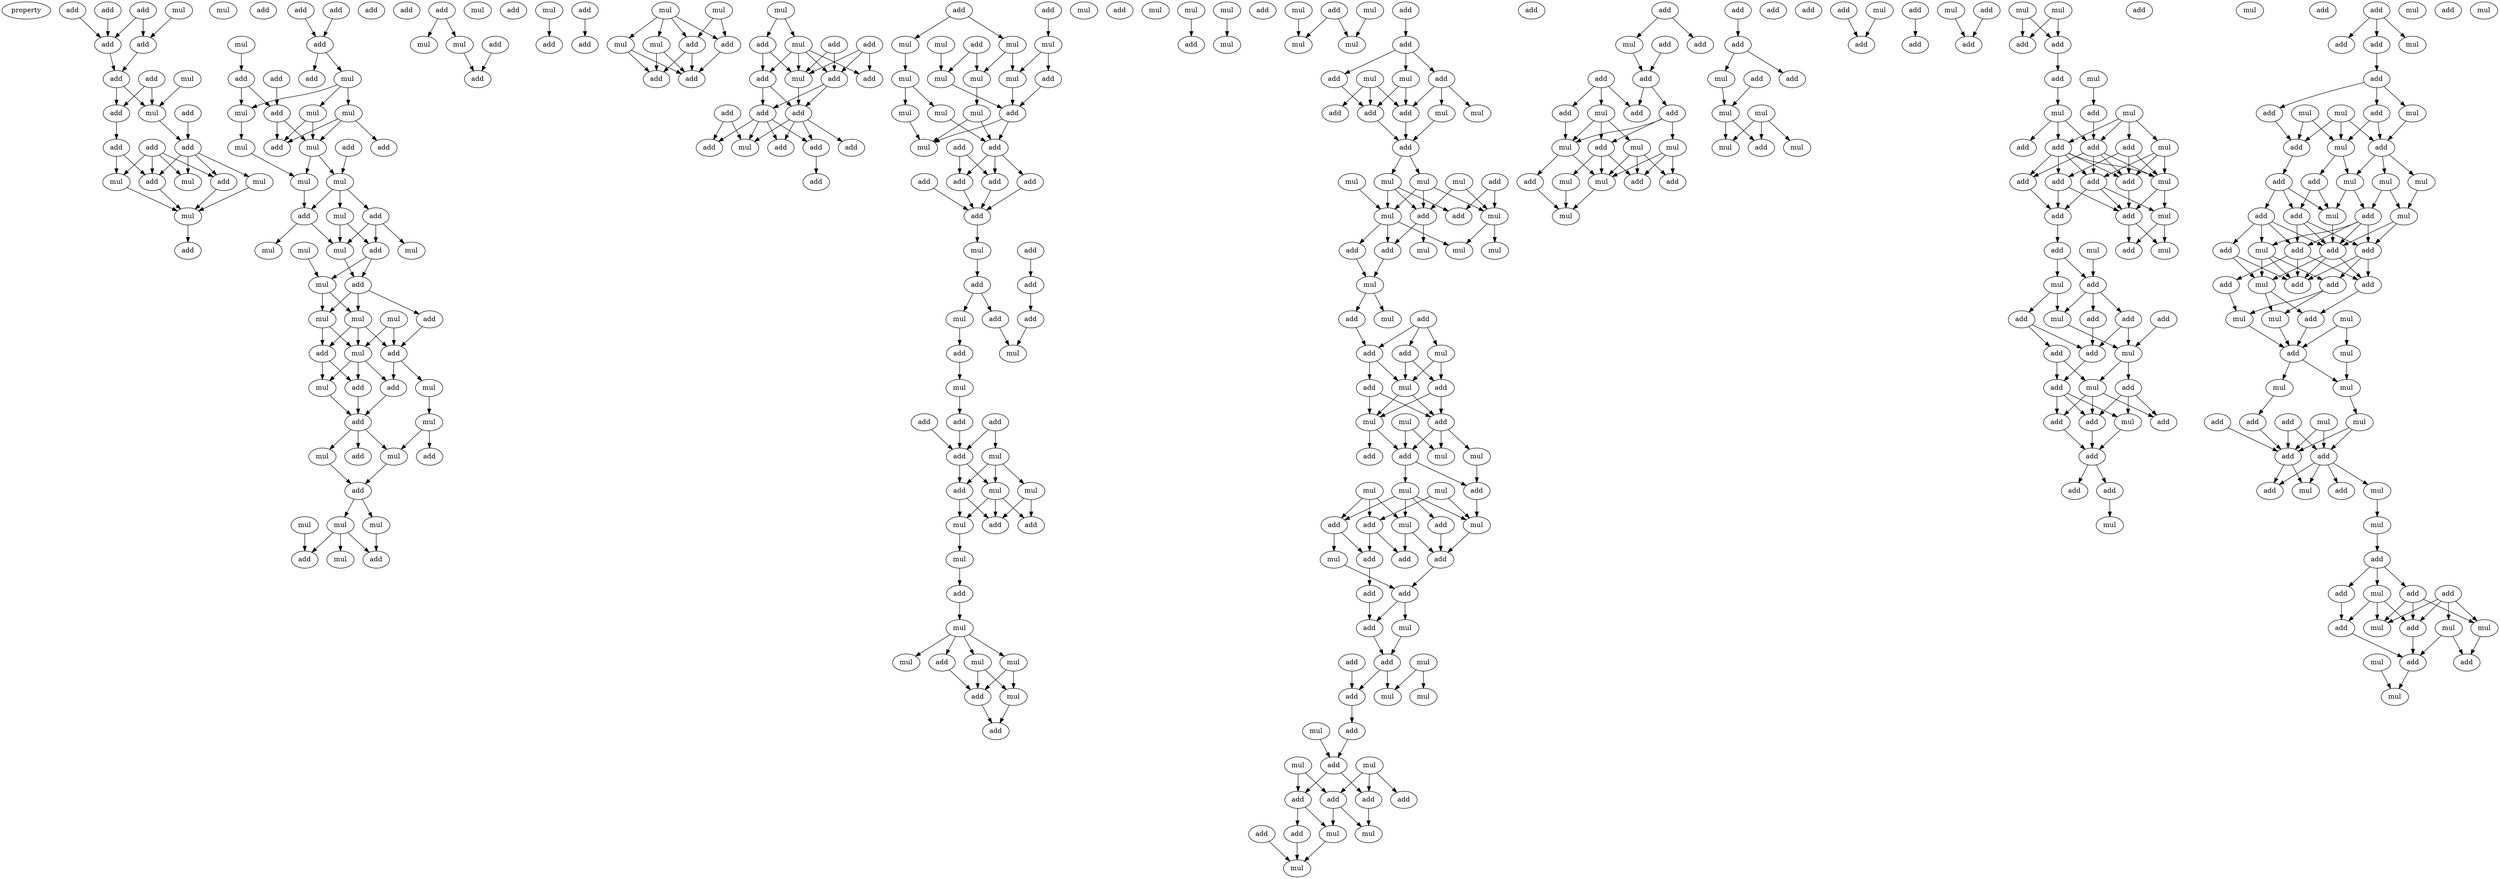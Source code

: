 digraph {
    node [fontcolor=black]
    property [mul=2,lf=1.3]
    0 [ label = add ];
    1 [ label = mul ];
    2 [ label = add ];
    3 [ label = add ];
    4 [ label = add ];
    5 [ label = add ];
    6 [ label = add ];
    7 [ label = add ];
    8 [ label = mul ];
    9 [ label = mul ];
    10 [ label = mul ];
    11 [ label = add ];
    12 [ label = add ];
    13 [ label = add ];
    14 [ label = add ];
    15 [ label = add ];
    16 [ label = add ];
    17 [ label = mul ];
    18 [ label = mul ];
    19 [ label = mul ];
    20 [ label = add ];
    21 [ label = mul ];
    22 [ label = add ];
    23 [ label = add ];
    24 [ label = add ];
    25 [ label = add ];
    26 [ label = mul ];
    27 [ label = add ];
    28 [ label = add ];
    29 [ label = add ];
    30 [ label = mul ];
    31 [ label = add ];
    32 [ label = mul ];
    33 [ label = add ];
    34 [ label = mul ];
    35 [ label = mul ];
    36 [ label = add ];
    37 [ label = mul ];
    38 [ label = add ];
    39 [ label = mul ];
    40 [ label = add ];
    41 [ label = mul ];
    42 [ label = mul ];
    43 [ label = mul ];
    44 [ label = add ];
    45 [ label = add ];
    46 [ label = mul ];
    47 [ label = mul ];
    48 [ label = mul ];
    49 [ label = mul ];
    50 [ label = add ];
    51 [ label = add ];
    52 [ label = mul ];
    53 [ label = mul ];
    54 [ label = mul ];
    55 [ label = add ];
    56 [ label = mul ];
    57 [ label = add ];
    58 [ label = add ];
    59 [ label = add ];
    60 [ label = mul ];
    61 [ label = add ];
    62 [ label = add ];
    63 [ label = mul ];
    64 [ label = add ];
    65 [ label = mul ];
    66 [ label = mul ];
    67 [ label = add ];
    68 [ label = add ];
    69 [ label = mul ];
    70 [ label = add ];
    71 [ label = mul ];
    72 [ label = add ];
    73 [ label = mul ];
    74 [ label = mul ];
    75 [ label = mul ];
    76 [ label = add ];
    77 [ label = add ];
    78 [ label = mul ];
    79 [ label = add ];
    80 [ label = add ];
    81 [ label = mul ];
    82 [ label = mul ];
    83 [ label = mul ];
    84 [ label = add ];
    85 [ label = add ];
    86 [ label = mul ];
    87 [ label = add ];
    88 [ label = add ];
    89 [ label = add ];
    90 [ label = mul ];
    91 [ label = mul ];
    92 [ label = mul ];
    93 [ label = mul ];
    94 [ label = add ];
    95 [ label = add ];
    96 [ label = add ];
    97 [ label = add ];
    98 [ label = mul ];
    99 [ label = add ];
    100 [ label = add ];
    101 [ label = mul ];
    102 [ label = add ];
    103 [ label = add ];
    104 [ label = mul ];
    105 [ label = add ];
    106 [ label = add ];
    107 [ label = add ];
    108 [ label = add ];
    109 [ label = add ];
    110 [ label = add ];
    111 [ label = mul ];
    112 [ label = add ];
    113 [ label = add ];
    114 [ label = add ];
    115 [ label = add ];
    116 [ label = add ];
    117 [ label = add ];
    118 [ label = mul ];
    119 [ label = mul ];
    120 [ label = mul ];
    121 [ label = add ];
    122 [ label = mul ];
    123 [ label = mul ];
    124 [ label = add ];
    125 [ label = mul ];
    126 [ label = mul ];
    127 [ label = mul ];
    128 [ label = add ];
    129 [ label = mul ];
    130 [ label = mul ];
    131 [ label = mul ];
    132 [ label = add ];
    133 [ label = add ];
    134 [ label = mul ];
    135 [ label = add ];
    136 [ label = add ];
    137 [ label = add ];
    138 [ label = add ];
    139 [ label = add ];
    140 [ label = add ];
    141 [ label = mul ];
    142 [ label = mul ];
    143 [ label = add ];
    144 [ label = add ];
    145 [ label = add ];
    146 [ label = mul ];
    147 [ label = add ];
    148 [ label = add ];
    149 [ label = mul ];
    150 [ label = add ];
    151 [ label = mul ];
    152 [ label = add ];
    153 [ label = add ];
    154 [ label = add ];
    155 [ label = add ];
    156 [ label = mul ];
    157 [ label = mul ];
    158 [ label = add ];
    159 [ label = mul ];
    160 [ label = mul ];
    161 [ label = add ];
    162 [ label = add ];
    163 [ label = mul ];
    164 [ label = add ];
    165 [ label = mul ];
    166 [ label = mul ];
    167 [ label = mul ];
    168 [ label = mul ];
    169 [ label = add ];
    170 [ label = mul ];
    171 [ label = add ];
    172 [ label = mul ];
    173 [ label = add ];
    174 [ label = mul ];
    175 [ label = add ];
    176 [ label = mul ];
    177 [ label = add ];
    178 [ label = mul ];
    179 [ label = mul ];
    180 [ label = mul ];
    181 [ label = add ];
    182 [ label = add ];
    183 [ label = mul ];
    184 [ label = add ];
    185 [ label = mul ];
    186 [ label = add ];
    187 [ label = add ];
    188 [ label = mul ];
    189 [ label = add ];
    190 [ label = mul ];
    191 [ label = mul ];
    192 [ label = add ];
    193 [ label = add ];
    194 [ label = mul ];
    195 [ label = add ];
    196 [ label = add ];
    197 [ label = mul ];
    198 [ label = mul ];
    199 [ label = add ];
    200 [ label = mul ];
    201 [ label = mul ];
    202 [ label = add ];
    203 [ label = add ];
    204 [ label = mul ];
    205 [ label = mul ];
    206 [ label = add ];
    207 [ label = add ];
    208 [ label = mul ];
    209 [ label = mul ];
    210 [ label = mul ];
    211 [ label = mul ];
    212 [ label = mul ];
    213 [ label = add ];
    214 [ label = add ];
    215 [ label = add ];
    216 [ label = add ];
    217 [ label = mul ];
    218 [ label = add ];
    219 [ label = add ];
    220 [ label = mul ];
    221 [ label = mul ];
    222 [ label = mul ];
    223 [ label = add ];
    224 [ label = add ];
    225 [ label = mul ];
    226 [ label = mul ];
    227 [ label = add ];
    228 [ label = mul ];
    229 [ label = add ];
    230 [ label = mul ];
    231 [ label = mul ];
    232 [ label = mul ];
    233 [ label = add ];
    234 [ label = add ];
    235 [ label = add ];
    236 [ label = mul ];
    237 [ label = add ];
    238 [ label = add ];
    239 [ label = add ];
    240 [ label = mul ];
    241 [ label = add ];
    242 [ label = add ];
    243 [ label = add ];
    244 [ label = mul ];
    245 [ label = add ];
    246 [ label = mul ];
    247 [ label = add ];
    248 [ label = add ];
    249 [ label = mul ];
    250 [ label = mul ];
    251 [ label = mul ];
    252 [ label = add ];
    253 [ label = mul ];
    254 [ label = add ];
    255 [ label = mul ];
    256 [ label = add ];
    257 [ label = add ];
    258 [ label = add ];
    259 [ label = add ];
    260 [ label = mul ];
    261 [ label = add ];
    262 [ label = add ];
    263 [ label = mul ];
    264 [ label = mul ];
    265 [ label = add ];
    266 [ label = mul ];
    267 [ label = add ];
    268 [ label = add ];
    269 [ label = add ];
    270 [ label = add ];
    271 [ label = add ];
    272 [ label = add ];
    273 [ label = mul ];
    274 [ label = add ];
    275 [ label = add ];
    276 [ label = mul ];
    277 [ label = mul ];
    278 [ label = mul ];
    279 [ label = add ];
    280 [ label = add ];
    281 [ label = mul ];
    282 [ label = add ];
    283 [ label = mul ];
    284 [ label = mul ];
    285 [ label = add ];
    286 [ label = add ];
    287 [ label = mul ];
    288 [ label = add ];
    289 [ label = add ];
    290 [ label = add ];
    291 [ label = add ];
    292 [ label = mul ];
    293 [ label = mul ];
    294 [ label = add ];
    295 [ label = mul ];
    296 [ label = mul ];
    297 [ label = add ];
    298 [ label = mul ];
    299 [ label = add ];
    300 [ label = add ];
    301 [ label = mul ];
    302 [ label = add ];
    303 [ label = add ];
    304 [ label = mul ];
    305 [ label = add ];
    306 [ label = mul ];
    307 [ label = add ];
    308 [ label = add ];
    309 [ label = mul ];
    310 [ label = add ];
    311 [ label = add ];
    312 [ label = mul ];
    313 [ label = add ];
    314 [ label = mul ];
    315 [ label = mul ];
    316 [ label = add ];
    317 [ label = add ];
    318 [ label = add ];
    319 [ label = add ];
    320 [ label = add ];
    321 [ label = add ];
    322 [ label = mul ];
    323 [ label = add ];
    324 [ label = add ];
    325 [ label = mul ];
    326 [ label = add ];
    327 [ label = add ];
    328 [ label = add ];
    329 [ label = mul ];
    330 [ label = mul ];
    331 [ label = mul ];
    332 [ label = add ];
    333 [ label = mul ];
    334 [ label = add ];
    335 [ label = add ];
    336 [ label = add ];
    337 [ label = mul ];
    338 [ label = add ];
    339 [ label = add ];
    340 [ label = mul ];
    341 [ label = add ];
    342 [ label = add ];
    343 [ label = add ];
    344 [ label = mul ];
    345 [ label = add ];
    346 [ label = add ];
    347 [ label = add ];
    348 [ label = add ];
    349 [ label = mul ];
    350 [ label = add ];
    351 [ label = add ];
    352 [ label = add ];
    353 [ label = add ];
    354 [ label = add ];
    355 [ label = add ];
    356 [ label = mul ];
    357 [ label = add ];
    358 [ label = mul ];
    359 [ label = add ];
    360 [ label = mul ];
    361 [ label = add ];
    362 [ label = add ];
    363 [ label = mul ];
    364 [ label = mul ];
    365 [ label = mul ];
    366 [ label = add ];
    367 [ label = add ];
    368 [ label = mul ];
    369 [ label = mul ];
    370 [ label = add ];
    371 [ label = mul ];
    372 [ label = add ];
    373 [ label = add ];
    374 [ label = add ];
    375 [ label = add ];
    376 [ label = mul ];
    377 [ label = mul ];
    378 [ label = add ];
    379 [ label = add ];
    380 [ label = mul ];
    381 [ label = add ];
    382 [ label = add ];
    383 [ label = add ];
    384 [ label = add ];
    385 [ label = add ];
    386 [ label = add ];
    387 [ label = mul ];
    388 [ label = mul ];
    389 [ label = add ];
    390 [ label = mul ];
    391 [ label = mul ];
    392 [ label = add ];
    393 [ label = mul ];
    394 [ label = mul ];
    395 [ label = mul ];
    396 [ label = mul ];
    397 [ label = add ];
    398 [ label = add ];
    399 [ label = add ];
    400 [ label = mul ];
    401 [ label = add ];
    402 [ label = add ];
    403 [ label = add ];
    404 [ label = mul ];
    405 [ label = add ];
    406 [ label = mul ];
    407 [ label = mul ];
    408 [ label = add ];
    409 [ label = add ];
    410 [ label = add ];
    411 [ label = mul ];
    412 [ label = add ];
    413 [ label = mul ];
    414 [ label = mul ];
    415 [ label = add ];
    416 [ label = mul ];
    417 [ label = add ];
    418 [ label = add ];
    419 [ label = mul ];
    420 [ label = add ];
    421 [ label = mul ];
    422 [ label = mul ];
    423 [ label = add ];
    424 [ label = mul ];
    0 -> 4 [ name = 0 ];
    0 -> 5 [ name = 1 ];
    1 -> 5 [ name = 2 ];
    2 -> 4 [ name = 3 ];
    3 -> 4 [ name = 4 ];
    4 -> 7 [ name = 5 ];
    5 -> 7 [ name = 6 ];
    6 -> 10 [ name = 7 ];
    6 -> 12 [ name = 8 ];
    7 -> 10 [ name = 9 ];
    7 -> 12 [ name = 10 ];
    8 -> 10 [ name = 11 ];
    10 -> 13 [ name = 12 ];
    11 -> 13 [ name = 13 ];
    12 -> 14 [ name = 14 ];
    13 -> 16 [ name = 15 ];
    13 -> 17 [ name = 16 ];
    13 -> 18 [ name = 17 ];
    13 -> 20 [ name = 18 ];
    14 -> 19 [ name = 19 ];
    14 -> 20 [ name = 20 ];
    15 -> 16 [ name = 21 ];
    15 -> 17 [ name = 22 ];
    15 -> 19 [ name = 23 ];
    15 -> 20 [ name = 24 ];
    16 -> 21 [ name = 25 ];
    18 -> 21 [ name = 26 ];
    19 -> 21 [ name = 27 ];
    20 -> 21 [ name = 28 ];
    21 -> 22 [ name = 29 ];
    24 -> 27 [ name = 30 ];
    25 -> 27 [ name = 31 ];
    26 -> 31 [ name = 32 ];
    27 -> 29 [ name = 33 ];
    27 -> 30 [ name = 34 ];
    28 -> 33 [ name = 35 ];
    30 -> 32 [ name = 36 ];
    30 -> 34 [ name = 37 ];
    30 -> 35 [ name = 38 ];
    31 -> 33 [ name = 39 ];
    31 -> 35 [ name = 40 ];
    32 -> 36 [ name = 41 ];
    32 -> 38 [ name = 42 ];
    32 -> 39 [ name = 43 ];
    33 -> 38 [ name = 44 ];
    33 -> 39 [ name = 45 ];
    34 -> 38 [ name = 46 ];
    34 -> 39 [ name = 47 ];
    35 -> 37 [ name = 48 ];
    37 -> 41 [ name = 49 ];
    39 -> 41 [ name = 50 ];
    39 -> 42 [ name = 51 ];
    40 -> 42 [ name = 52 ];
    41 -> 45 [ name = 53 ];
    42 -> 43 [ name = 54 ];
    42 -> 44 [ name = 55 ];
    42 -> 45 [ name = 56 ];
    43 -> 47 [ name = 57 ];
    43 -> 50 [ name = 58 ];
    44 -> 46 [ name = 59 ];
    44 -> 47 [ name = 60 ];
    44 -> 50 [ name = 61 ];
    45 -> 47 [ name = 62 ];
    45 -> 48 [ name = 63 ];
    47 -> 51 [ name = 64 ];
    49 -> 52 [ name = 65 ];
    50 -> 51 [ name = 66 ];
    50 -> 52 [ name = 67 ];
    51 -> 54 [ name = 68 ];
    51 -> 55 [ name = 69 ];
    51 -> 56 [ name = 70 ];
    52 -> 54 [ name = 71 ];
    52 -> 56 [ name = 72 ];
    53 -> 59 [ name = 73 ];
    53 -> 60 [ name = 74 ];
    54 -> 58 [ name = 75 ];
    54 -> 59 [ name = 76 ];
    54 -> 60 [ name = 77 ];
    55 -> 59 [ name = 78 ];
    56 -> 58 [ name = 79 ];
    56 -> 60 [ name = 80 ];
    58 -> 62 [ name = 81 ];
    58 -> 63 [ name = 82 ];
    59 -> 61 [ name = 83 ];
    59 -> 65 [ name = 84 ];
    60 -> 61 [ name = 85 ];
    60 -> 62 [ name = 86 ];
    60 -> 63 [ name = 87 ];
    61 -> 67 [ name = 88 ];
    62 -> 67 [ name = 89 ];
    63 -> 67 [ name = 90 ];
    65 -> 66 [ name = 91 ];
    66 -> 68 [ name = 92 ];
    66 -> 71 [ name = 93 ];
    67 -> 69 [ name = 94 ];
    67 -> 70 [ name = 95 ];
    67 -> 71 [ name = 96 ];
    69 -> 72 [ name = 97 ];
    71 -> 72 [ name = 98 ];
    72 -> 73 [ name = 99 ];
    72 -> 75 [ name = 100 ];
    73 -> 76 [ name = 101 ];
    73 -> 77 [ name = 102 ];
    73 -> 78 [ name = 103 ];
    74 -> 76 [ name = 104 ];
    75 -> 77 [ name = 105 ];
    79 -> 81 [ name = 106 ];
    79 -> 82 [ name = 107 ];
    80 -> 84 [ name = 108 ];
    82 -> 84 [ name = 109 ];
    86 -> 88 [ name = 110 ];
    87 -> 89 [ name = 111 ];
    90 -> 94 [ name = 112 ];
    90 -> 95 [ name = 113 ];
    91 -> 92 [ name = 114 ];
    91 -> 93 [ name = 115 ];
    91 -> 94 [ name = 116 ];
    91 -> 95 [ name = 117 ];
    92 -> 96 [ name = 118 ];
    92 -> 97 [ name = 119 ];
    93 -> 96 [ name = 120 ];
    93 -> 97 [ name = 121 ];
    94 -> 96 [ name = 122 ];
    94 -> 97 [ name = 123 ];
    95 -> 96 [ name = 124 ];
    98 -> 100 [ name = 125 ];
    98 -> 101 [ name = 126 ];
    99 -> 103 [ name = 127 ];
    99 -> 104 [ name = 128 ];
    99 -> 105 [ name = 129 ];
    100 -> 104 [ name = 130 ];
    100 -> 106 [ name = 131 ];
    101 -> 103 [ name = 132 ];
    101 -> 104 [ name = 133 ];
    101 -> 105 [ name = 134 ];
    101 -> 106 [ name = 135 ];
    102 -> 104 [ name = 136 ];
    102 -> 105 [ name = 137 ];
    104 -> 107 [ name = 138 ];
    105 -> 107 [ name = 139 ];
    105 -> 108 [ name = 140 ];
    106 -> 107 [ name = 141 ];
    106 -> 108 [ name = 142 ];
    107 -> 110 [ name = 143 ];
    107 -> 111 [ name = 144 ];
    107 -> 113 [ name = 145 ];
    107 -> 114 [ name = 146 ];
    108 -> 110 [ name = 147 ];
    108 -> 111 [ name = 148 ];
    108 -> 112 [ name = 149 ];
    108 -> 114 [ name = 150 ];
    109 -> 111 [ name = 151 ];
    109 -> 112 [ name = 152 ];
    110 -> 115 [ name = 153 ];
    116 -> 118 [ name = 154 ];
    116 -> 119 [ name = 155 ];
    117 -> 120 [ name = 156 ];
    118 -> 125 [ name = 157 ];
    118 -> 126 [ name = 158 ];
    119 -> 123 [ name = 159 ];
    120 -> 124 [ name = 160 ];
    120 -> 125 [ name = 161 ];
    121 -> 126 [ name = 162 ];
    121 -> 127 [ name = 163 ];
    122 -> 127 [ name = 164 ];
    123 -> 129 [ name = 165 ];
    123 -> 130 [ name = 166 ];
    124 -> 128 [ name = 167 ];
    125 -> 128 [ name = 168 ];
    126 -> 131 [ name = 169 ];
    127 -> 128 [ name = 170 ];
    128 -> 132 [ name = 171 ];
    128 -> 134 [ name = 172 ];
    129 -> 132 [ name = 173 ];
    130 -> 134 [ name = 174 ];
    131 -> 132 [ name = 175 ];
    131 -> 134 [ name = 176 ];
    132 -> 136 [ name = 177 ];
    132 -> 137 [ name = 178 ];
    132 -> 138 [ name = 179 ];
    133 -> 137 [ name = 180 ];
    133 -> 138 [ name = 181 ];
    135 -> 139 [ name = 182 ];
    136 -> 139 [ name = 183 ];
    137 -> 139 [ name = 184 ];
    138 -> 139 [ name = 185 ];
    139 -> 142 [ name = 186 ];
    140 -> 144 [ name = 187 ];
    142 -> 145 [ name = 188 ];
    144 -> 148 [ name = 189 ];
    145 -> 146 [ name = 190 ];
    145 -> 147 [ name = 191 ];
    146 -> 150 [ name = 192 ];
    147 -> 149 [ name = 193 ];
    148 -> 149 [ name = 194 ];
    150 -> 151 [ name = 195 ];
    151 -> 152 [ name = 196 ];
    152 -> 155 [ name = 197 ];
    153 -> 155 [ name = 198 ];
    154 -> 155 [ name = 199 ];
    154 -> 156 [ name = 200 ];
    155 -> 158 [ name = 201 ];
    155 -> 159 [ name = 202 ];
    156 -> 157 [ name = 203 ];
    156 -> 158 [ name = 204 ];
    156 -> 159 [ name = 205 ];
    157 -> 161 [ name = 206 ];
    157 -> 162 [ name = 207 ];
    158 -> 160 [ name = 208 ];
    158 -> 162 [ name = 209 ];
    159 -> 160 [ name = 210 ];
    159 -> 161 [ name = 211 ];
    159 -> 162 [ name = 212 ];
    160 -> 163 [ name = 213 ];
    163 -> 164 [ name = 214 ];
    164 -> 166 [ name = 215 ];
    166 -> 167 [ name = 216 ];
    166 -> 168 [ name = 217 ];
    166 -> 169 [ name = 218 ];
    166 -> 170 [ name = 219 ];
    168 -> 171 [ name = 220 ];
    168 -> 172 [ name = 221 ];
    169 -> 171 [ name = 222 ];
    170 -> 171 [ name = 223 ];
    170 -> 172 [ name = 224 ];
    171 -> 173 [ name = 225 ];
    172 -> 173 [ name = 226 ];
    174 -> 175 [ name = 227 ];
    176 -> 178 [ name = 228 ];
    179 -> 183 [ name = 229 ];
    180 -> 185 [ name = 230 ];
    181 -> 183 [ name = 231 ];
    181 -> 185 [ name = 232 ];
    182 -> 186 [ name = 233 ];
    186 -> 187 [ name = 234 ];
    186 -> 188 [ name = 235 ];
    186 -> 189 [ name = 236 ];
    187 -> 193 [ name = 237 ];
    188 -> 192 [ name = 238 ];
    188 -> 193 [ name = 239 ];
    189 -> 191 [ name = 240 ];
    189 -> 192 [ name = 241 ];
    189 -> 194 [ name = 242 ];
    190 -> 192 [ name = 243 ];
    190 -> 193 [ name = 244 ];
    190 -> 195 [ name = 245 ];
    191 -> 196 [ name = 246 ];
    192 -> 196 [ name = 247 ];
    193 -> 196 [ name = 248 ];
    196 -> 198 [ name = 249 ];
    196 -> 201 [ name = 250 ];
    197 -> 202 [ name = 251 ];
    197 -> 204 [ name = 252 ];
    198 -> 202 [ name = 253 ];
    198 -> 203 [ name = 254 ];
    198 -> 205 [ name = 255 ];
    199 -> 203 [ name = 256 ];
    199 -> 204 [ name = 257 ];
    200 -> 205 [ name = 258 ];
    201 -> 202 [ name = 259 ];
    201 -> 204 [ name = 260 ];
    201 -> 205 [ name = 261 ];
    202 -> 207 [ name = 262 ];
    202 -> 208 [ name = 263 ];
    204 -> 209 [ name = 264 ];
    204 -> 210 [ name = 265 ];
    205 -> 206 [ name = 266 ];
    205 -> 207 [ name = 267 ];
    205 -> 209 [ name = 268 ];
    206 -> 211 [ name = 269 ];
    207 -> 211 [ name = 270 ];
    211 -> 212 [ name = 271 ];
    211 -> 213 [ name = 272 ];
    213 -> 216 [ name = 273 ];
    214 -> 215 [ name = 274 ];
    214 -> 216 [ name = 275 ];
    214 -> 217 [ name = 276 ];
    215 -> 219 [ name = 277 ];
    215 -> 220 [ name = 278 ];
    216 -> 218 [ name = 279 ];
    216 -> 220 [ name = 280 ];
    217 -> 219 [ name = 281 ];
    217 -> 220 [ name = 282 ];
    218 -> 221 [ name = 283 ];
    218 -> 223 [ name = 284 ];
    219 -> 221 [ name = 285 ];
    219 -> 223 [ name = 286 ];
    220 -> 221 [ name = 287 ];
    220 -> 223 [ name = 288 ];
    221 -> 224 [ name = 289 ];
    221 -> 227 [ name = 290 ];
    222 -> 224 [ name = 291 ];
    222 -> 225 [ name = 292 ];
    223 -> 224 [ name = 293 ];
    223 -> 225 [ name = 294 ];
    223 -> 226 [ name = 295 ];
    224 -> 229 [ name = 296 ];
    224 -> 230 [ name = 297 ];
    226 -> 229 [ name = 298 ];
    228 -> 234 [ name = 299 ];
    228 -> 235 [ name = 300 ];
    228 -> 236 [ name = 301 ];
    229 -> 232 [ name = 302 ];
    230 -> 232 [ name = 303 ];
    230 -> 233 [ name = 304 ];
    230 -> 234 [ name = 305 ];
    230 -> 236 [ name = 306 ];
    231 -> 232 [ name = 307 ];
    231 -> 235 [ name = 308 ];
    232 -> 239 [ name = 309 ];
    233 -> 239 [ name = 310 ];
    234 -> 237 [ name = 311 ];
    234 -> 240 [ name = 312 ];
    235 -> 237 [ name = 313 ];
    235 -> 238 [ name = 314 ];
    236 -> 238 [ name = 315 ];
    236 -> 239 [ name = 316 ];
    237 -> 241 [ name = 317 ];
    239 -> 242 [ name = 318 ];
    240 -> 242 [ name = 319 ];
    241 -> 243 [ name = 320 ];
    242 -> 243 [ name = 321 ];
    242 -> 244 [ name = 322 ];
    243 -> 247 [ name = 323 ];
    244 -> 247 [ name = 324 ];
    245 -> 248 [ name = 325 ];
    246 -> 249 [ name = 326 ];
    246 -> 250 [ name = 327 ];
    247 -> 248 [ name = 328 ];
    247 -> 250 [ name = 329 ];
    248 -> 252 [ name = 330 ];
    251 -> 254 [ name = 331 ];
    252 -> 254 [ name = 332 ];
    253 -> 256 [ name = 333 ];
    253 -> 257 [ name = 334 ];
    254 -> 257 [ name = 335 ];
    254 -> 259 [ name = 336 ];
    255 -> 256 [ name = 337 ];
    255 -> 258 [ name = 338 ];
    255 -> 259 [ name = 339 ];
    256 -> 260 [ name = 340 ];
    256 -> 263 [ name = 341 ];
    257 -> 260 [ name = 342 ];
    257 -> 262 [ name = 343 ];
    259 -> 263 [ name = 344 ];
    260 -> 264 [ name = 345 ];
    261 -> 264 [ name = 346 ];
    262 -> 264 [ name = 347 ];
    265 -> 266 [ name = 348 ];
    265 -> 268 [ name = 349 ];
    266 -> 270 [ name = 350 ];
    267 -> 270 [ name = 351 ];
    269 -> 271 [ name = 352 ];
    269 -> 272 [ name = 353 ];
    269 -> 273 [ name = 354 ];
    270 -> 271 [ name = 355 ];
    270 -> 274 [ name = 356 ];
    272 -> 278 [ name = 357 ];
    273 -> 275 [ name = 358 ];
    273 -> 276 [ name = 359 ];
    273 -> 278 [ name = 360 ];
    274 -> 275 [ name = 361 ];
    274 -> 277 [ name = 362 ];
    274 -> 278 [ name = 363 ];
    275 -> 280 [ name = 364 ];
    275 -> 281 [ name = 365 ];
    275 -> 283 [ name = 366 ];
    276 -> 279 [ name = 367 ];
    276 -> 280 [ name = 368 ];
    276 -> 283 [ name = 369 ];
    277 -> 279 [ name = 370 ];
    277 -> 280 [ name = 371 ];
    277 -> 283 [ name = 372 ];
    278 -> 282 [ name = 373 ];
    278 -> 283 [ name = 374 ];
    281 -> 284 [ name = 375 ];
    282 -> 284 [ name = 376 ];
    283 -> 284 [ name = 377 ];
    285 -> 286 [ name = 378 ];
    286 -> 287 [ name = 379 ];
    286 -> 289 [ name = 380 ];
    287 -> 293 [ name = 381 ];
    290 -> 293 [ name = 382 ];
    292 -> 294 [ name = 383 ];
    292 -> 295 [ name = 384 ];
    292 -> 296 [ name = 385 ];
    293 -> 294 [ name = 386 ];
    293 -> 295 [ name = 387 ];
    297 -> 299 [ name = 388 ];
    298 -> 299 [ name = 389 ];
    300 -> 303 [ name = 390 ];
    301 -> 305 [ name = 391 ];
    302 -> 305 [ name = 392 ];
    304 -> 307 [ name = 393 ];
    304 -> 308 [ name = 394 ];
    306 -> 307 [ name = 395 ];
    306 -> 308 [ name = 396 ];
    308 -> 310 [ name = 397 ];
    309 -> 313 [ name = 398 ];
    310 -> 312 [ name = 399 ];
    312 -> 316 [ name = 400 ];
    312 -> 317 [ name = 401 ];
    312 -> 319 [ name = 402 ];
    313 -> 316 [ name = 403 ];
    314 -> 315 [ name = 404 ];
    314 -> 316 [ name = 405 ];
    314 -> 317 [ name = 406 ];
    314 -> 318 [ name = 407 ];
    315 -> 321 [ name = 408 ];
    315 -> 322 [ name = 409 ];
    315 -> 324 [ name = 410 ];
    316 -> 320 [ name = 411 ];
    316 -> 321 [ name = 412 ];
    316 -> 322 [ name = 413 ];
    316 -> 324 [ name = 414 ];
    317 -> 320 [ name = 415 ];
    317 -> 321 [ name = 416 ];
    317 -> 322 [ name = 417 ];
    317 -> 323 [ name = 418 ];
    317 -> 324 [ name = 419 ];
    318 -> 321 [ name = 420 ];
    318 -> 322 [ name = 421 ];
    318 -> 323 [ name = 422 ];
    320 -> 327 [ name = 423 ];
    321 -> 326 [ name = 424 ];
    322 -> 325 [ name = 425 ];
    322 -> 326 [ name = 426 ];
    323 -> 326 [ name = 427 ];
    323 -> 327 [ name = 428 ];
    324 -> 325 [ name = 429 ];
    324 -> 326 [ name = 430 ];
    324 -> 327 [ name = 431 ];
    325 -> 328 [ name = 432 ];
    325 -> 329 [ name = 433 ];
    326 -> 328 [ name = 434 ];
    326 -> 329 [ name = 435 ];
    327 -> 332 [ name = 436 ];
    331 -> 334 [ name = 437 ];
    332 -> 333 [ name = 438 ];
    332 -> 334 [ name = 439 ];
    333 -> 337 [ name = 440 ];
    333 -> 339 [ name = 441 ];
    334 -> 335 [ name = 442 ];
    334 -> 336 [ name = 443 ];
    334 -> 337 [ name = 444 ];
    335 -> 340 [ name = 445 ];
    335 -> 342 [ name = 446 ];
    336 -> 342 [ name = 447 ];
    337 -> 340 [ name = 448 ];
    338 -> 340 [ name = 449 ];
    339 -> 341 [ name = 450 ];
    339 -> 342 [ name = 451 ];
    340 -> 344 [ name = 452 ];
    340 -> 345 [ name = 453 ];
    341 -> 343 [ name = 454 ];
    341 -> 344 [ name = 455 ];
    342 -> 343 [ name = 456 ];
    343 -> 347 [ name = 457 ];
    343 -> 348 [ name = 458 ];
    343 -> 349 [ name = 459 ];
    344 -> 346 [ name = 460 ];
    344 -> 347 [ name = 461 ];
    344 -> 348 [ name = 462 ];
    345 -> 346 [ name = 463 ];
    345 -> 347 [ name = 464 ];
    345 -> 349 [ name = 465 ];
    347 -> 350 [ name = 466 ];
    348 -> 350 [ name = 467 ];
    349 -> 350 [ name = 468 ];
    350 -> 352 [ name = 469 ];
    350 -> 354 [ name = 470 ];
    353 -> 355 [ name = 471 ];
    353 -> 357 [ name = 472 ];
    353 -> 358 [ name = 473 ];
    354 -> 356 [ name = 474 ];
    357 -> 359 [ name = 475 ];
    359 -> 361 [ name = 476 ];
    359 -> 362 [ name = 477 ];
    359 -> 364 [ name = 478 ];
    360 -> 365 [ name = 479 ];
    360 -> 366 [ name = 480 ];
    360 -> 367 [ name = 481 ];
    361 -> 365 [ name = 482 ];
    361 -> 367 [ name = 483 ];
    362 -> 366 [ name = 484 ];
    363 -> 365 [ name = 485 ];
    363 -> 366 [ name = 486 ];
    364 -> 367 [ name = 487 ];
    365 -> 371 [ name = 488 ];
    365 -> 372 [ name = 489 ];
    366 -> 370 [ name = 490 ];
    367 -> 368 [ name = 491 ];
    367 -> 369 [ name = 492 ];
    367 -> 371 [ name = 493 ];
    368 -> 376 [ name = 494 ];
    369 -> 374 [ name = 495 ];
    369 -> 376 [ name = 496 ];
    370 -> 373 [ name = 497 ];
    370 -> 375 [ name = 498 ];
    370 -> 377 [ name = 499 ];
    371 -> 374 [ name = 500 ];
    371 -> 377 [ name = 501 ];
    372 -> 373 [ name = 502 ];
    372 -> 377 [ name = 503 ];
    373 -> 378 [ name = 504 ];
    373 -> 379 [ name = 505 ];
    373 -> 382 [ name = 506 ];
    374 -> 378 [ name = 507 ];
    374 -> 379 [ name = 508 ];
    374 -> 380 [ name = 509 ];
    374 -> 382 [ name = 510 ];
    375 -> 378 [ name = 511 ];
    375 -> 379 [ name = 512 ];
    375 -> 380 [ name = 513 ];
    375 -> 381 [ name = 514 ];
    376 -> 378 [ name = 515 ];
    376 -> 382 [ name = 516 ];
    377 -> 378 [ name = 517 ];
    378 -> 383 [ name = 518 ];
    378 -> 384 [ name = 519 ];
    378 -> 387 [ name = 520 ];
    379 -> 383 [ name = 521 ];
    379 -> 384 [ name = 522 ];
    379 -> 386 [ name = 523 ];
    380 -> 384 [ name = 524 ];
    380 -> 385 [ name = 525 ];
    380 -> 387 [ name = 526 ];
    381 -> 384 [ name = 527 ];
    381 -> 387 [ name = 528 ];
    382 -> 383 [ name = 529 ];
    382 -> 384 [ name = 530 ];
    382 -> 385 [ name = 531 ];
    383 -> 389 [ name = 532 ];
    385 -> 388 [ name = 533 ];
    385 -> 391 [ name = 534 ];
    386 -> 391 [ name = 535 ];
    387 -> 388 [ name = 536 ];
    387 -> 389 [ name = 537 ];
    388 -> 392 [ name = 538 ];
    389 -> 392 [ name = 539 ];
    390 -> 392 [ name = 540 ];
    390 -> 393 [ name = 541 ];
    391 -> 392 [ name = 542 ];
    392 -> 394 [ name = 543 ];
    392 -> 395 [ name = 544 ];
    393 -> 394 [ name = 545 ];
    394 -> 396 [ name = 546 ];
    395 -> 397 [ name = 547 ];
    396 -> 401 [ name = 548 ];
    396 -> 402 [ name = 549 ];
    397 -> 401 [ name = 550 ];
    398 -> 401 [ name = 551 ];
    399 -> 401 [ name = 552 ];
    399 -> 402 [ name = 553 ];
    400 -> 401 [ name = 554 ];
    400 -> 402 [ name = 555 ];
    401 -> 404 [ name = 556 ];
    401 -> 405 [ name = 557 ];
    402 -> 403 [ name = 558 ];
    402 -> 404 [ name = 559 ];
    402 -> 405 [ name = 560 ];
    402 -> 406 [ name = 561 ];
    406 -> 407 [ name = 562 ];
    407 -> 408 [ name = 563 ];
    408 -> 410 [ name = 564 ];
    408 -> 411 [ name = 565 ];
    408 -> 412 [ name = 566 ];
    409 -> 413 [ name = 567 ];
    409 -> 414 [ name = 568 ];
    409 -> 416 [ name = 569 ];
    409 -> 417 [ name = 570 ];
    410 -> 414 [ name = 571 ];
    410 -> 416 [ name = 572 ];
    410 -> 417 [ name = 573 ];
    411 -> 414 [ name = 574 ];
    411 -> 415 [ name = 575 ];
    411 -> 417 [ name = 576 ];
    412 -> 415 [ name = 577 ];
    413 -> 418 [ name = 578 ];
    413 -> 420 [ name = 579 ];
    415 -> 420 [ name = 580 ];
    416 -> 418 [ name = 581 ];
    417 -> 420 [ name = 582 ];
    419 -> 421 [ name = 583 ];
    420 -> 421 [ name = 584 ];
}
